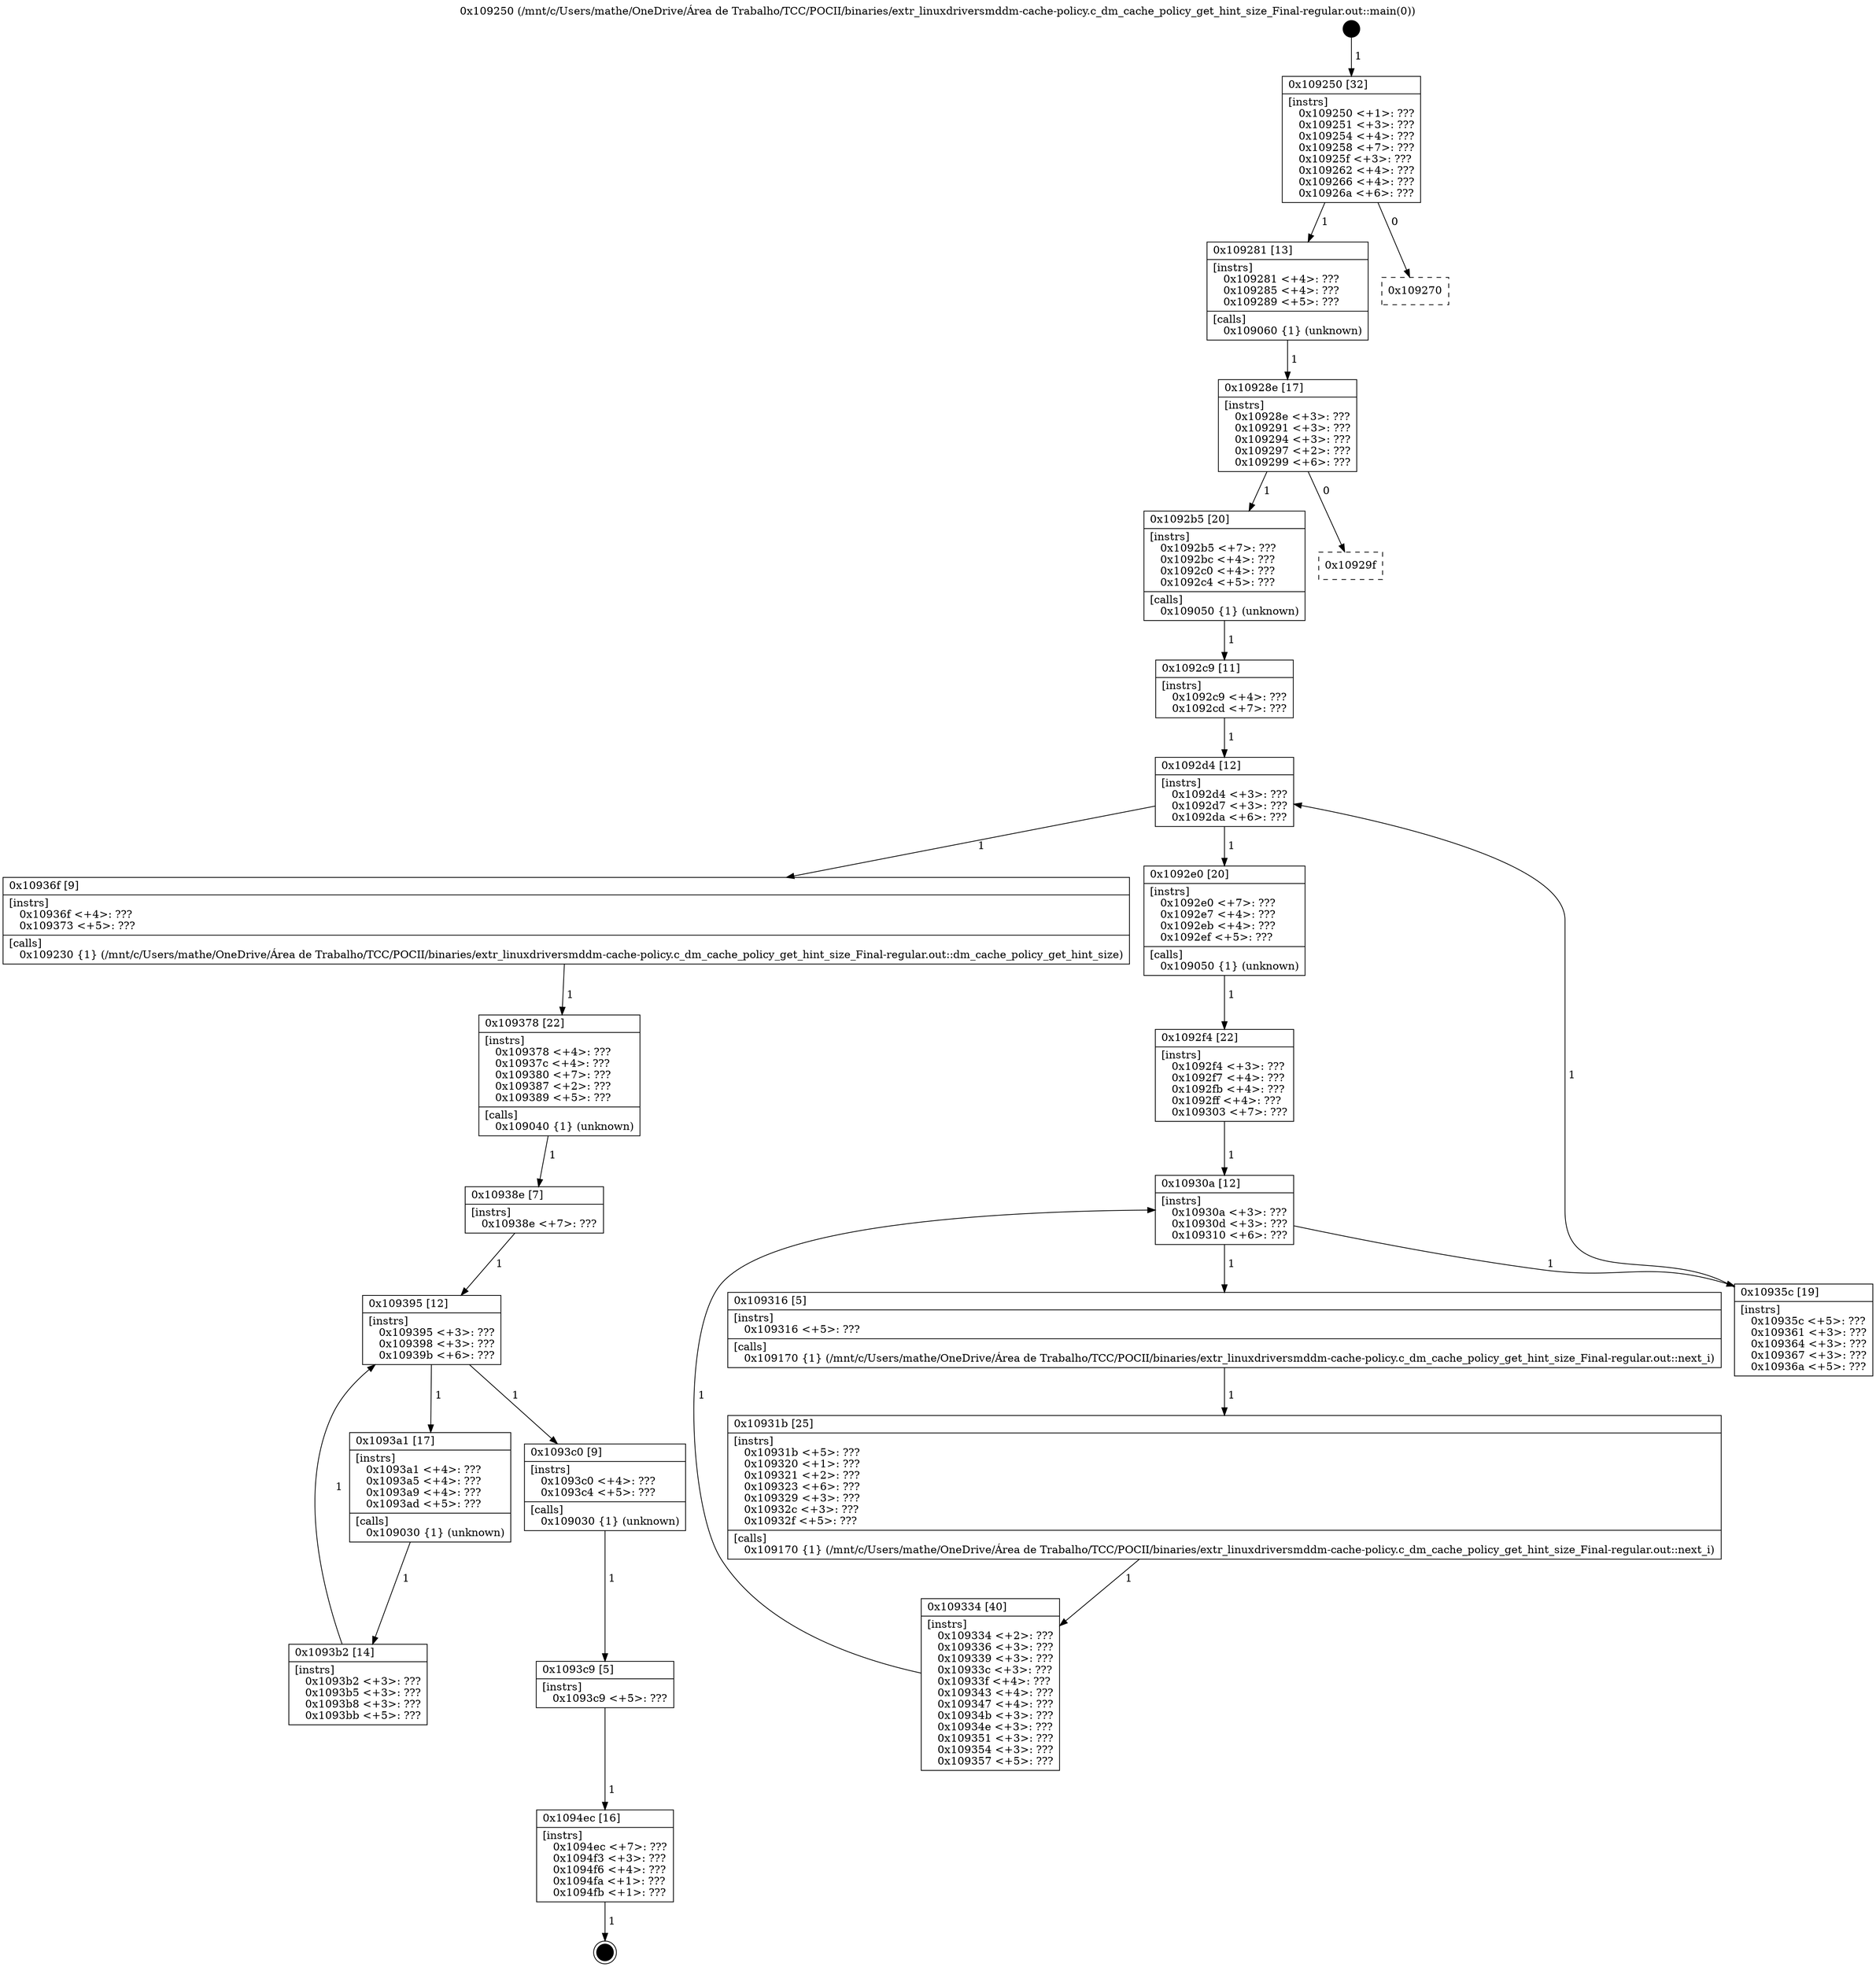 digraph "0x109250" {
  label = "0x109250 (/mnt/c/Users/mathe/OneDrive/Área de Trabalho/TCC/POCII/binaries/extr_linuxdriversmddm-cache-policy.c_dm_cache_policy_get_hint_size_Final-regular.out::main(0))"
  labelloc = "t"
  node[shape=record]

  Entry [label="",width=0.3,height=0.3,shape=circle,fillcolor=black,style=filled]
  "0x109250" [label="{
     0x109250 [32]\l
     | [instrs]\l
     &nbsp;&nbsp;0x109250 \<+1\>: ???\l
     &nbsp;&nbsp;0x109251 \<+3\>: ???\l
     &nbsp;&nbsp;0x109254 \<+4\>: ???\l
     &nbsp;&nbsp;0x109258 \<+7\>: ???\l
     &nbsp;&nbsp;0x10925f \<+3\>: ???\l
     &nbsp;&nbsp;0x109262 \<+4\>: ???\l
     &nbsp;&nbsp;0x109266 \<+4\>: ???\l
     &nbsp;&nbsp;0x10926a \<+6\>: ???\l
  }"]
  "0x109281" [label="{
     0x109281 [13]\l
     | [instrs]\l
     &nbsp;&nbsp;0x109281 \<+4\>: ???\l
     &nbsp;&nbsp;0x109285 \<+4\>: ???\l
     &nbsp;&nbsp;0x109289 \<+5\>: ???\l
     | [calls]\l
     &nbsp;&nbsp;0x109060 \{1\} (unknown)\l
  }"]
  "0x109270" [label="{
     0x109270\l
  }", style=dashed]
  "0x10928e" [label="{
     0x10928e [17]\l
     | [instrs]\l
     &nbsp;&nbsp;0x10928e \<+3\>: ???\l
     &nbsp;&nbsp;0x109291 \<+3\>: ???\l
     &nbsp;&nbsp;0x109294 \<+3\>: ???\l
     &nbsp;&nbsp;0x109297 \<+2\>: ???\l
     &nbsp;&nbsp;0x109299 \<+6\>: ???\l
  }"]
  "0x1092b5" [label="{
     0x1092b5 [20]\l
     | [instrs]\l
     &nbsp;&nbsp;0x1092b5 \<+7\>: ???\l
     &nbsp;&nbsp;0x1092bc \<+4\>: ???\l
     &nbsp;&nbsp;0x1092c0 \<+4\>: ???\l
     &nbsp;&nbsp;0x1092c4 \<+5\>: ???\l
     | [calls]\l
     &nbsp;&nbsp;0x109050 \{1\} (unknown)\l
  }"]
  "0x10929f" [label="{
     0x10929f\l
  }", style=dashed]
  "0x1092d4" [label="{
     0x1092d4 [12]\l
     | [instrs]\l
     &nbsp;&nbsp;0x1092d4 \<+3\>: ???\l
     &nbsp;&nbsp;0x1092d7 \<+3\>: ???\l
     &nbsp;&nbsp;0x1092da \<+6\>: ???\l
  }"]
  "0x10936f" [label="{
     0x10936f [9]\l
     | [instrs]\l
     &nbsp;&nbsp;0x10936f \<+4\>: ???\l
     &nbsp;&nbsp;0x109373 \<+5\>: ???\l
     | [calls]\l
     &nbsp;&nbsp;0x109230 \{1\} (/mnt/c/Users/mathe/OneDrive/Área de Trabalho/TCC/POCII/binaries/extr_linuxdriversmddm-cache-policy.c_dm_cache_policy_get_hint_size_Final-regular.out::dm_cache_policy_get_hint_size)\l
  }"]
  "0x1092e0" [label="{
     0x1092e0 [20]\l
     | [instrs]\l
     &nbsp;&nbsp;0x1092e0 \<+7\>: ???\l
     &nbsp;&nbsp;0x1092e7 \<+4\>: ???\l
     &nbsp;&nbsp;0x1092eb \<+4\>: ???\l
     &nbsp;&nbsp;0x1092ef \<+5\>: ???\l
     | [calls]\l
     &nbsp;&nbsp;0x109050 \{1\} (unknown)\l
  }"]
  "0x10930a" [label="{
     0x10930a [12]\l
     | [instrs]\l
     &nbsp;&nbsp;0x10930a \<+3\>: ???\l
     &nbsp;&nbsp;0x10930d \<+3\>: ???\l
     &nbsp;&nbsp;0x109310 \<+6\>: ???\l
  }"]
  "0x10935c" [label="{
     0x10935c [19]\l
     | [instrs]\l
     &nbsp;&nbsp;0x10935c \<+5\>: ???\l
     &nbsp;&nbsp;0x109361 \<+3\>: ???\l
     &nbsp;&nbsp;0x109364 \<+3\>: ???\l
     &nbsp;&nbsp;0x109367 \<+3\>: ???\l
     &nbsp;&nbsp;0x10936a \<+5\>: ???\l
  }"]
  "0x109316" [label="{
     0x109316 [5]\l
     | [instrs]\l
     &nbsp;&nbsp;0x109316 \<+5\>: ???\l
     | [calls]\l
     &nbsp;&nbsp;0x109170 \{1\} (/mnt/c/Users/mathe/OneDrive/Área de Trabalho/TCC/POCII/binaries/extr_linuxdriversmddm-cache-policy.c_dm_cache_policy_get_hint_size_Final-regular.out::next_i)\l
  }"]
  "0x10931b" [label="{
     0x10931b [25]\l
     | [instrs]\l
     &nbsp;&nbsp;0x10931b \<+5\>: ???\l
     &nbsp;&nbsp;0x109320 \<+1\>: ???\l
     &nbsp;&nbsp;0x109321 \<+2\>: ???\l
     &nbsp;&nbsp;0x109323 \<+6\>: ???\l
     &nbsp;&nbsp;0x109329 \<+3\>: ???\l
     &nbsp;&nbsp;0x10932c \<+3\>: ???\l
     &nbsp;&nbsp;0x10932f \<+5\>: ???\l
     | [calls]\l
     &nbsp;&nbsp;0x109170 \{1\} (/mnt/c/Users/mathe/OneDrive/Área de Trabalho/TCC/POCII/binaries/extr_linuxdriversmddm-cache-policy.c_dm_cache_policy_get_hint_size_Final-regular.out::next_i)\l
  }"]
  "0x109334" [label="{
     0x109334 [40]\l
     | [instrs]\l
     &nbsp;&nbsp;0x109334 \<+2\>: ???\l
     &nbsp;&nbsp;0x109336 \<+3\>: ???\l
     &nbsp;&nbsp;0x109339 \<+3\>: ???\l
     &nbsp;&nbsp;0x10933c \<+3\>: ???\l
     &nbsp;&nbsp;0x10933f \<+4\>: ???\l
     &nbsp;&nbsp;0x109343 \<+4\>: ???\l
     &nbsp;&nbsp;0x109347 \<+4\>: ???\l
     &nbsp;&nbsp;0x10934b \<+3\>: ???\l
     &nbsp;&nbsp;0x10934e \<+3\>: ???\l
     &nbsp;&nbsp;0x109351 \<+3\>: ???\l
     &nbsp;&nbsp;0x109354 \<+3\>: ???\l
     &nbsp;&nbsp;0x109357 \<+5\>: ???\l
  }"]
  "0x1092f4" [label="{
     0x1092f4 [22]\l
     | [instrs]\l
     &nbsp;&nbsp;0x1092f4 \<+3\>: ???\l
     &nbsp;&nbsp;0x1092f7 \<+4\>: ???\l
     &nbsp;&nbsp;0x1092fb \<+4\>: ???\l
     &nbsp;&nbsp;0x1092ff \<+4\>: ???\l
     &nbsp;&nbsp;0x109303 \<+7\>: ???\l
  }"]
  Exit [label="",width=0.3,height=0.3,shape=circle,fillcolor=black,style=filled,peripheries=2]
  "0x1092c9" [label="{
     0x1092c9 [11]\l
     | [instrs]\l
     &nbsp;&nbsp;0x1092c9 \<+4\>: ???\l
     &nbsp;&nbsp;0x1092cd \<+7\>: ???\l
  }"]
  "0x109378" [label="{
     0x109378 [22]\l
     | [instrs]\l
     &nbsp;&nbsp;0x109378 \<+4\>: ???\l
     &nbsp;&nbsp;0x10937c \<+4\>: ???\l
     &nbsp;&nbsp;0x109380 \<+7\>: ???\l
     &nbsp;&nbsp;0x109387 \<+2\>: ???\l
     &nbsp;&nbsp;0x109389 \<+5\>: ???\l
     | [calls]\l
     &nbsp;&nbsp;0x109040 \{1\} (unknown)\l
  }"]
  "0x109395" [label="{
     0x109395 [12]\l
     | [instrs]\l
     &nbsp;&nbsp;0x109395 \<+3\>: ???\l
     &nbsp;&nbsp;0x109398 \<+3\>: ???\l
     &nbsp;&nbsp;0x10939b \<+6\>: ???\l
  }"]
  "0x1093c0" [label="{
     0x1093c0 [9]\l
     | [instrs]\l
     &nbsp;&nbsp;0x1093c0 \<+4\>: ???\l
     &nbsp;&nbsp;0x1093c4 \<+5\>: ???\l
     | [calls]\l
     &nbsp;&nbsp;0x109030 \{1\} (unknown)\l
  }"]
  "0x1093a1" [label="{
     0x1093a1 [17]\l
     | [instrs]\l
     &nbsp;&nbsp;0x1093a1 \<+4\>: ???\l
     &nbsp;&nbsp;0x1093a5 \<+4\>: ???\l
     &nbsp;&nbsp;0x1093a9 \<+4\>: ???\l
     &nbsp;&nbsp;0x1093ad \<+5\>: ???\l
     | [calls]\l
     &nbsp;&nbsp;0x109030 \{1\} (unknown)\l
  }"]
  "0x1093b2" [label="{
     0x1093b2 [14]\l
     | [instrs]\l
     &nbsp;&nbsp;0x1093b2 \<+3\>: ???\l
     &nbsp;&nbsp;0x1093b5 \<+3\>: ???\l
     &nbsp;&nbsp;0x1093b8 \<+3\>: ???\l
     &nbsp;&nbsp;0x1093bb \<+5\>: ???\l
  }"]
  "0x10938e" [label="{
     0x10938e [7]\l
     | [instrs]\l
     &nbsp;&nbsp;0x10938e \<+7\>: ???\l
  }"]
  "0x1093c9" [label="{
     0x1093c9 [5]\l
     | [instrs]\l
     &nbsp;&nbsp;0x1093c9 \<+5\>: ???\l
  }"]
  "0x1094ec" [label="{
     0x1094ec [16]\l
     | [instrs]\l
     &nbsp;&nbsp;0x1094ec \<+7\>: ???\l
     &nbsp;&nbsp;0x1094f3 \<+3\>: ???\l
     &nbsp;&nbsp;0x1094f6 \<+4\>: ???\l
     &nbsp;&nbsp;0x1094fa \<+1\>: ???\l
     &nbsp;&nbsp;0x1094fb \<+1\>: ???\l
  }"]
  Entry -> "0x109250" [label=" 1"]
  "0x109250" -> "0x109281" [label=" 1"]
  "0x109250" -> "0x109270" [label=" 0"]
  "0x109281" -> "0x10928e" [label=" 1"]
  "0x10928e" -> "0x1092b5" [label=" 1"]
  "0x10928e" -> "0x10929f" [label=" 0"]
  "0x1092b5" -> "0x1092c9" [label=" 1"]
  "0x1092d4" -> "0x10936f" [label=" 1"]
  "0x1092d4" -> "0x1092e0" [label=" 1"]
  "0x1092e0" -> "0x1092f4" [label=" 1"]
  "0x10930a" -> "0x10935c" [label=" 1"]
  "0x10930a" -> "0x109316" [label=" 1"]
  "0x109316" -> "0x10931b" [label=" 1"]
  "0x10931b" -> "0x109334" [label=" 1"]
  "0x1092f4" -> "0x10930a" [label=" 1"]
  "0x109334" -> "0x10930a" [label=" 1"]
  "0x1094ec" -> Exit [label=" 1"]
  "0x1092c9" -> "0x1092d4" [label=" 1"]
  "0x10935c" -> "0x1092d4" [label=" 1"]
  "0x10936f" -> "0x109378" [label=" 1"]
  "0x109378" -> "0x10938e" [label=" 1"]
  "0x109395" -> "0x1093c0" [label=" 1"]
  "0x109395" -> "0x1093a1" [label=" 1"]
  "0x1093a1" -> "0x1093b2" [label=" 1"]
  "0x10938e" -> "0x109395" [label=" 1"]
  "0x1093b2" -> "0x109395" [label=" 1"]
  "0x1093c0" -> "0x1093c9" [label=" 1"]
  "0x1093c9" -> "0x1094ec" [label=" 1"]
}
